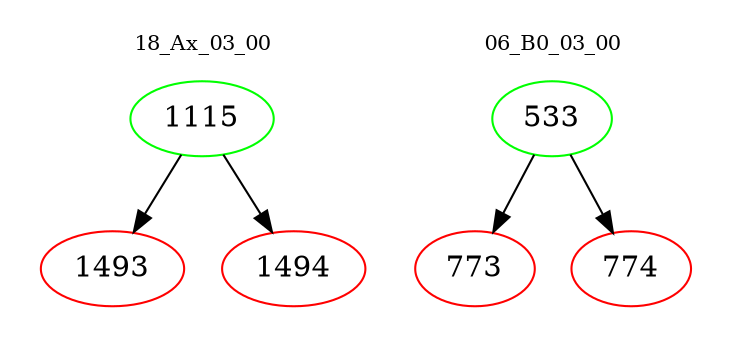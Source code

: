 digraph{
subgraph cluster_0 {
color = white
label = "18_Ax_03_00";
fontsize=10;
T0_1115 [label="1115", color="green"]
T0_1115 -> T0_1493 [color="black"]
T0_1493 [label="1493", color="red"]
T0_1115 -> T0_1494 [color="black"]
T0_1494 [label="1494", color="red"]
}
subgraph cluster_1 {
color = white
label = "06_B0_03_00";
fontsize=10;
T1_533 [label="533", color="green"]
T1_533 -> T1_773 [color="black"]
T1_773 [label="773", color="red"]
T1_533 -> T1_774 [color="black"]
T1_774 [label="774", color="red"]
}
}
